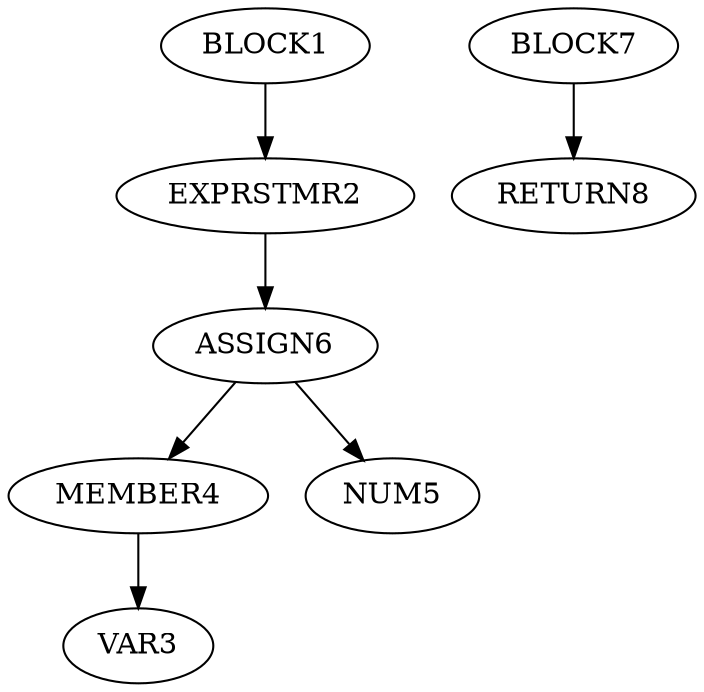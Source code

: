 digraph A { 
MEMBER4 -> VAR3
ASSIGN6 -> NUM5
ASSIGN6 -> MEMBER4
EXPRSTMR2 -> ASSIGN6
BLOCK1 -> EXPRSTMR2
BLOCK7 -> RETURN8
}
